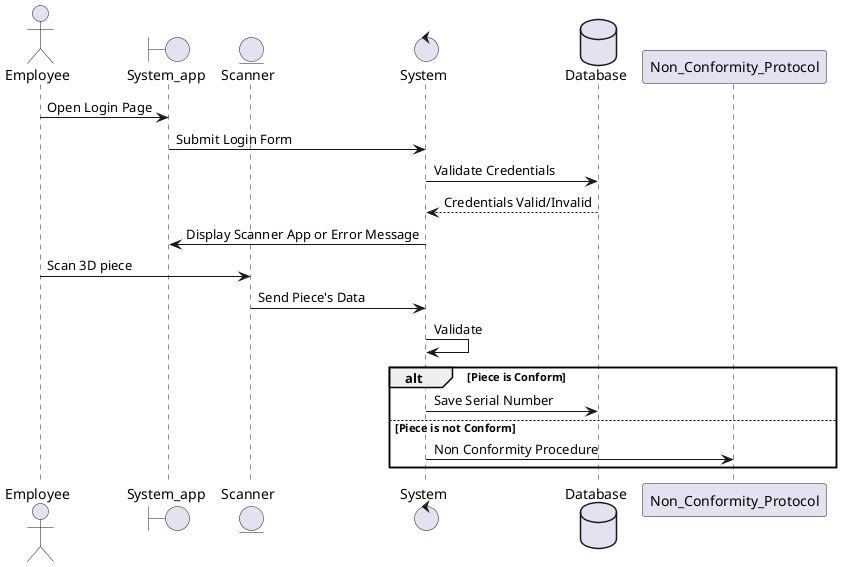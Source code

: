 @startuml QASystem
actor Employee as employee
boundary System_app as app
entity Scanner as scanner
control System as system
database Database as data
participant Non_Conformity_Protocol as nc


employee -> app : Open Login Page

app -> system : Submit Login Form

system -> data : Validate Credentials

data --> system : Credentials Valid/Invalid

system -> app : Display Scanner App or Error Message



employee -> scanner : Scan 3D piece
scanner -> system : Send Piece's Data
system -> system : Validate

alt Piece is Conform
    system -> data : Save Serial Number
else Piece is not Conform
    system -> nc : Non Conformity Procedure
end
@endum
